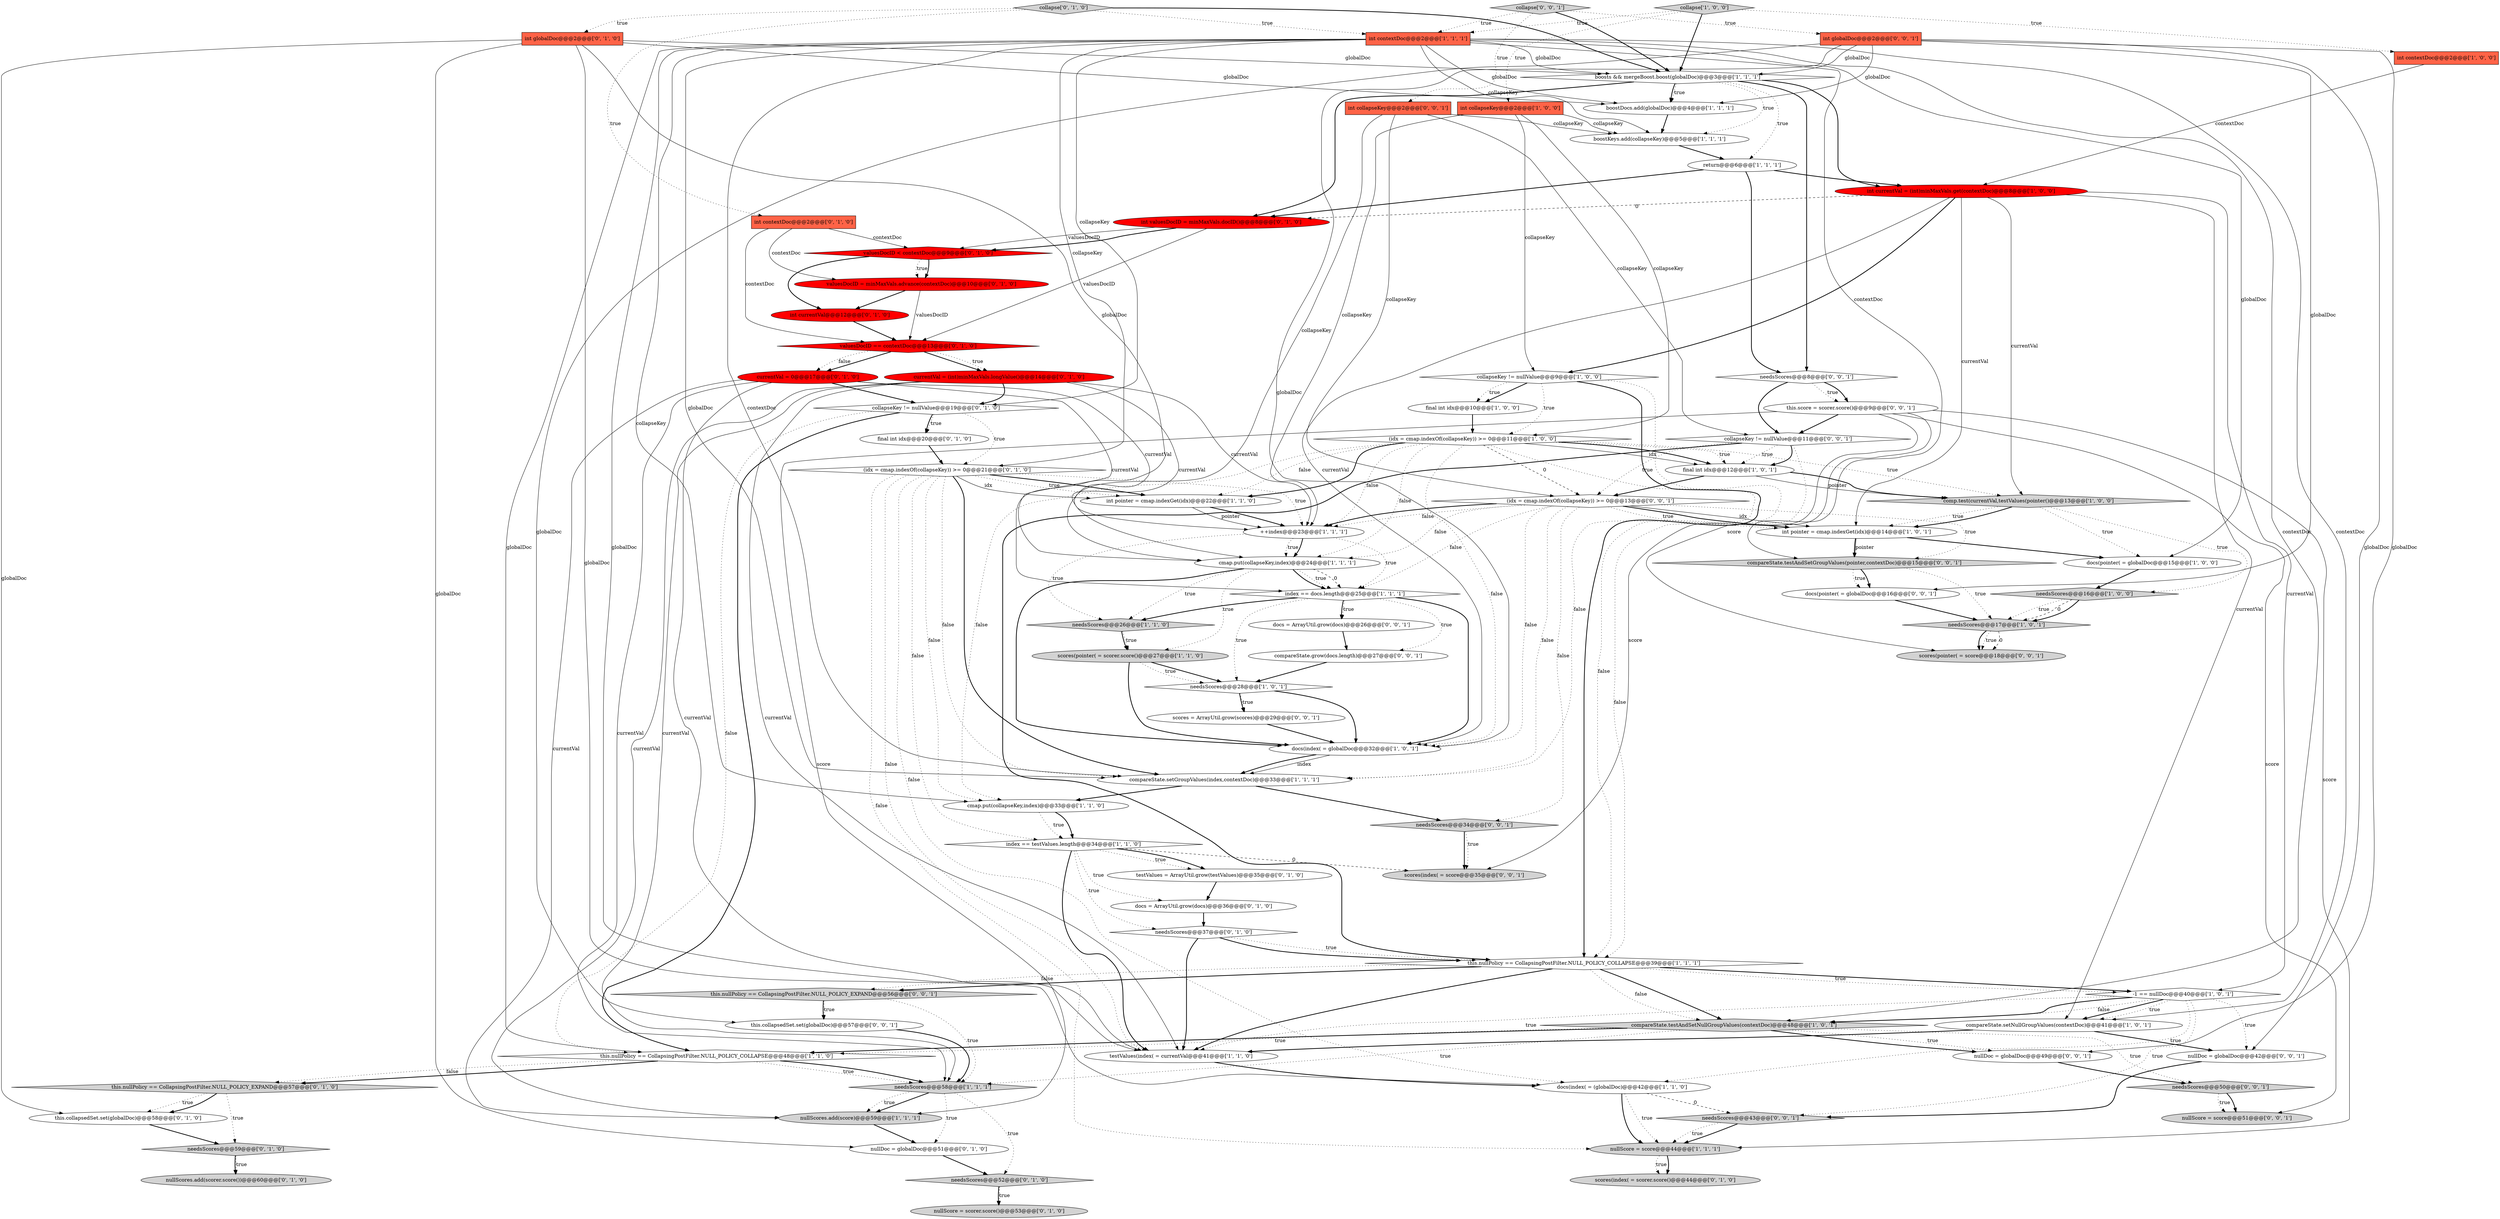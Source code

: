 digraph {
68 [style = filled, label = "scores(index( = score@@@35@@@['0', '0', '1']", fillcolor = lightgray, shape = ellipse image = "AAA0AAABBB3BBB"];
73 [style = filled, label = "collapse['0', '0', '1']", fillcolor = lightgray, shape = diamond image = "AAA0AAABBB3BBB"];
47 [style = filled, label = "valuesDocID == contextDoc@@@13@@@['0', '1', '0']", fillcolor = red, shape = diamond image = "AAA1AAABBB2BBB"];
14 [style = filled, label = "needsScores@@@26@@@['1', '1', '0']", fillcolor = lightgray, shape = diamond image = "AAA0AAABBB1BBB"];
76 [style = filled, label = "compareState.grow(docs.length)@@@27@@@['0', '0', '1']", fillcolor = white, shape = ellipse image = "AAA0AAABBB3BBB"];
1 [style = filled, label = "return@@@6@@@['1', '1', '1']", fillcolor = white, shape = ellipse image = "AAA0AAABBB1BBB"];
59 [style = filled, label = "this.nullPolicy == CollapsingPostFilter.NULL_POLICY_EXPAND@@@57@@@['0', '1', '0']", fillcolor = lightgray, shape = diamond image = "AAA0AAABBB2BBB"];
51 [style = filled, label = "nullScores.add(scorer.score())@@@60@@@['0', '1', '0']", fillcolor = lightgray, shape = ellipse image = "AAA0AAABBB2BBB"];
56 [style = filled, label = "final int idx@@@20@@@['0', '1', '0']", fillcolor = white, shape = ellipse image = "AAA0AAABBB2BBB"];
75 [style = filled, label = "this.score = scorer.score()@@@9@@@['0', '0', '1']", fillcolor = white, shape = ellipse image = "AAA0AAABBB3BBB"];
11 [style = filled, label = "int pointer = cmap.indexGet(idx)@@@22@@@['1', '1', '0']", fillcolor = white, shape = ellipse image = "AAA0AAABBB1BBB"];
21 [style = filled, label = "boosts && mergeBoost.boost(globalDoc)@@@3@@@['1', '1', '1']", fillcolor = white, shape = diamond image = "AAA0AAABBB1BBB"];
54 [style = filled, label = "int currentVal@@@12@@@['0', '1', '0']", fillcolor = red, shape = ellipse image = "AAA1AAABBB2BBB"];
74 [style = filled, label = "needsScores@@@34@@@['0', '0', '1']", fillcolor = lightgray, shape = diamond image = "AAA0AAABBB3BBB"];
82 [style = filled, label = "docs = ArrayUtil.grow(docs)@@@26@@@['0', '0', '1']", fillcolor = white, shape = ellipse image = "AAA0AAABBB3BBB"];
32 [style = filled, label = "int currentVal = (int)minMaxVals.get(contextDoc)@@@8@@@['1', '0', '0']", fillcolor = red, shape = ellipse image = "AAA1AAABBB1BBB"];
20 [style = filled, label = "needsScores@@@28@@@['1', '0', '1']", fillcolor = white, shape = diamond image = "AAA0AAABBB1BBB"];
65 [style = filled, label = "nullDoc = globalDoc@@@42@@@['0', '0', '1']", fillcolor = white, shape = ellipse image = "AAA0AAABBB3BBB"];
35 [style = filled, label = "docs(index( = (globalDoc)@@@42@@@['1', '1', '0']", fillcolor = white, shape = ellipse image = "AAA0AAABBB1BBB"];
50 [style = filled, label = "needsScores@@@37@@@['0', '1', '0']", fillcolor = white, shape = diamond image = "AAA0AAABBB2BBB"];
33 [style = filled, label = "collapseKey != nullValue@@@9@@@['1', '0', '0']", fillcolor = white, shape = diamond image = "AAA0AAABBB1BBB"];
15 [style = filled, label = "cmap.put(collapseKey,index)@@@33@@@['1', '1', '0']", fillcolor = white, shape = ellipse image = "AAA0AAABBB1BBB"];
30 [style = filled, label = "testValues(index( = currentVal@@@41@@@['1', '1', '0']", fillcolor = white, shape = ellipse image = "AAA0AAABBB1BBB"];
49 [style = filled, label = "int contextDoc@@@2@@@['0', '1', '0']", fillcolor = tomato, shape = box image = "AAA0AAABBB2BBB"];
41 [style = filled, label = "valuesDocID < contextDoc@@@9@@@['0', '1', '0']", fillcolor = red, shape = diamond image = "AAA1AAABBB2BBB"];
31 [style = filled, label = "compareState.setNullGroupValues(contextDoc)@@@41@@@['1', '0', '1']", fillcolor = white, shape = ellipse image = "AAA0AAABBB1BBB"];
72 [style = filled, label = "needsScores@@@43@@@['0', '0', '1']", fillcolor = lightgray, shape = diamond image = "AAA0AAABBB3BBB"];
29 [style = filled, label = "compareState.setGroupValues(index,contextDoc)@@@33@@@['1', '1', '1']", fillcolor = white, shape = ellipse image = "AAA0AAABBB1BBB"];
44 [style = filled, label = "this.collapsedSet.set(globalDoc)@@@58@@@['0', '1', '0']", fillcolor = white, shape = ellipse image = "AAA0AAABBB2BBB"];
81 [style = filled, label = "docs(pointer( = globalDoc@@@16@@@['0', '0', '1']", fillcolor = white, shape = ellipse image = "AAA0AAABBB3BBB"];
70 [style = filled, label = "nullScore = score@@@51@@@['0', '0', '1']", fillcolor = lightgray, shape = ellipse image = "AAA0AAABBB3BBB"];
52 [style = filled, label = "int valuesDocID = minMaxVals.docID()@@@8@@@['0', '1', '0']", fillcolor = red, shape = ellipse image = "AAA1AAABBB2BBB"];
26 [style = filled, label = "docs(index( = globalDoc@@@32@@@['1', '0', '1']", fillcolor = white, shape = ellipse image = "AAA0AAABBB1BBB"];
0 [style = filled, label = "++index@@@23@@@['1', '1', '1']", fillcolor = white, shape = ellipse image = "AAA0AAABBB1BBB"];
24 [style = filled, label = "int contextDoc@@@2@@@['1', '1', '1']", fillcolor = tomato, shape = box image = "AAA0AAABBB1BBB"];
25 [style = filled, label = "needsScores@@@16@@@['1', '0', '0']", fillcolor = lightgray, shape = diamond image = "AAA0AAABBB1BBB"];
84 [style = filled, label = "compareState.testAndSetGroupValues(pointer,contextDoc)@@@15@@@['0', '0', '1']", fillcolor = lightgray, shape = diamond image = "AAA0AAABBB3BBB"];
5 [style = filled, label = "int collapseKey@@@2@@@['1', '0', '0']", fillcolor = tomato, shape = box image = "AAA0AAABBB1BBB"];
66 [style = filled, label = "int globalDoc@@@2@@@['0', '0', '1']", fillcolor = tomato, shape = box image = "AAA0AAABBB3BBB"];
17 [style = filled, label = "scores(pointer( = scorer.score()@@@27@@@['1', '1', '0']", fillcolor = lightgray, shape = ellipse image = "AAA0AAABBB1BBB"];
43 [style = filled, label = "docs = ArrayUtil.grow(docs)@@@36@@@['0', '1', '0']", fillcolor = white, shape = ellipse image = "AAA0AAABBB2BBB"];
62 [style = filled, label = "testValues = ArrayUtil.grow(testValues)@@@35@@@['0', '1', '0']", fillcolor = white, shape = ellipse image = "AAA0AAABBB2BBB"];
10 [style = filled, label = "this.nullPolicy == CollapsingPostFilter.NULL_POLICY_COLLAPSE@@@48@@@['1', '1', '0']", fillcolor = white, shape = diamond image = "AAA0AAABBB1BBB"];
2 [style = filled, label = "index == docs.length@@@25@@@['1', '1', '1']", fillcolor = white, shape = diamond image = "AAA0AAABBB1BBB"];
63 [style = filled, label = "collapseKey != nullValue@@@11@@@['0', '0', '1']", fillcolor = white, shape = diamond image = "AAA0AAABBB3BBB"];
36 [style = filled, label = "comp.test(currentVal,testValues(pointer()@@@13@@@['1', '0', '0']", fillcolor = lightgray, shape = diamond image = "AAA0AAABBB1BBB"];
16 [style = filled, label = "this.nullPolicy == CollapsingPostFilter.NULL_POLICY_COLLAPSE@@@39@@@['1', '1', '1']", fillcolor = white, shape = diamond image = "AAA0AAABBB1BBB"];
13 [style = filled, label = "int contextDoc@@@2@@@['1', '0', '0']", fillcolor = tomato, shape = box image = "AAA0AAABBB1BBB"];
42 [style = filled, label = "scores(index( = scorer.score()@@@44@@@['0', '1', '0']", fillcolor = lightgray, shape = ellipse image = "AAA0AAABBB2BBB"];
53 [style = filled, label = "int globalDoc@@@2@@@['0', '1', '0']", fillcolor = tomato, shape = box image = "AAA0AAABBB2BBB"];
7 [style = filled, label = "cmap.put(collapseKey,index)@@@24@@@['1', '1', '1']", fillcolor = white, shape = ellipse image = "AAA0AAABBB1BBB"];
8 [style = filled, label = "compareState.testAndSetNullGroupValues(contextDoc)@@@48@@@['1', '0', '1']", fillcolor = lightgray, shape = diamond image = "AAA0AAABBB1BBB"];
55 [style = filled, label = "collapse['0', '1', '0']", fillcolor = lightgray, shape = diamond image = "AAA0AAABBB2BBB"];
71 [style = filled, label = "(idx = cmap.indexOf(collapseKey)) >= 0@@@13@@@['0', '0', '1']", fillcolor = white, shape = diamond image = "AAA0AAABBB3BBB"];
83 [style = filled, label = "scores(pointer( = score@@@18@@@['0', '0', '1']", fillcolor = lightgray, shape = ellipse image = "AAA0AAABBB3BBB"];
34 [style = filled, label = "nullScore = score@@@44@@@['1', '1', '1']", fillcolor = lightgray, shape = ellipse image = "AAA0AAABBB1BBB"];
6 [style = filled, label = "needsScores@@@17@@@['1', '0', '1']", fillcolor = lightgray, shape = diamond image = "AAA0AAABBB1BBB"];
78 [style = filled, label = "scores = ArrayUtil.grow(scores)@@@29@@@['0', '0', '1']", fillcolor = white, shape = ellipse image = "AAA0AAABBB3BBB"];
23 [style = filled, label = "nullScores.add(score)@@@59@@@['1', '1', '1']", fillcolor = lightgray, shape = ellipse image = "AAA0AAABBB1BBB"];
57 [style = filled, label = "needsScores@@@52@@@['0', '1', '0']", fillcolor = lightgray, shape = diamond image = "AAA0AAABBB2BBB"];
39 [style = filled, label = "currentVal = 0@@@17@@@['0', '1', '0']", fillcolor = red, shape = ellipse image = "AAA1AAABBB2BBB"];
40 [style = filled, label = "nullScore = scorer.score()@@@53@@@['0', '1', '0']", fillcolor = lightgray, shape = ellipse image = "AAA0AAABBB2BBB"];
22 [style = filled, label = "final int idx@@@12@@@['1', '0', '1']", fillcolor = white, shape = ellipse image = "AAA0AAABBB1BBB"];
64 [style = filled, label = "int collapseKey@@@2@@@['0', '0', '1']", fillcolor = tomato, shape = box image = "AAA0AAABBB3BBB"];
46 [style = filled, label = "(idx = cmap.indexOf(collapseKey)) >= 0@@@21@@@['0', '1', '0']", fillcolor = white, shape = diamond image = "AAA0AAABBB2BBB"];
19 [style = filled, label = "docs(pointer( = globalDoc@@@15@@@['1', '0', '0']", fillcolor = white, shape = ellipse image = "AAA0AAABBB1BBB"];
61 [style = filled, label = "collapseKey != nullValue@@@19@@@['0', '1', '0']", fillcolor = white, shape = diamond image = "AAA0AAABBB2BBB"];
37 [style = filled, label = "-1 == nullDoc@@@40@@@['1', '0', '1']", fillcolor = white, shape = diamond image = "AAA0AAABBB1BBB"];
67 [style = filled, label = "this.collapsedSet.set(globalDoc)@@@57@@@['0', '0', '1']", fillcolor = white, shape = ellipse image = "AAA0AAABBB3BBB"];
4 [style = filled, label = "(idx = cmap.indexOf(collapseKey)) >= 0@@@11@@@['1', '0', '0']", fillcolor = white, shape = diamond image = "AAA0AAABBB1BBB"];
45 [style = filled, label = "nullDoc = globalDoc@@@51@@@['0', '1', '0']", fillcolor = white, shape = ellipse image = "AAA0AAABBB2BBB"];
48 [style = filled, label = "currentVal = (int)minMaxVals.longValue()@@@14@@@['0', '1', '0']", fillcolor = red, shape = ellipse image = "AAA1AAABBB2BBB"];
28 [style = filled, label = "boostDocs.add(globalDoc)@@@4@@@['1', '1', '1']", fillcolor = white, shape = ellipse image = "AAA0AAABBB1BBB"];
60 [style = filled, label = "needsScores@@@59@@@['0', '1', '0']", fillcolor = lightgray, shape = diamond image = "AAA0AAABBB2BBB"];
12 [style = filled, label = "collapse['1', '0', '0']", fillcolor = lightgray, shape = diamond image = "AAA0AAABBB1BBB"];
69 [style = filled, label = "needsScores@@@8@@@['0', '0', '1']", fillcolor = white, shape = diamond image = "AAA0AAABBB3BBB"];
9 [style = filled, label = "index == testValues.length@@@34@@@['1', '1', '0']", fillcolor = white, shape = diamond image = "AAA0AAABBB1BBB"];
79 [style = filled, label = "this.nullPolicy == CollapsingPostFilter.NULL_POLICY_EXPAND@@@56@@@['0', '0', '1']", fillcolor = lightgray, shape = diamond image = "AAA0AAABBB3BBB"];
80 [style = filled, label = "nullDoc = globalDoc@@@49@@@['0', '0', '1']", fillcolor = white, shape = ellipse image = "AAA0AAABBB3BBB"];
18 [style = filled, label = "final int idx@@@10@@@['1', '0', '0']", fillcolor = white, shape = ellipse image = "AAA0AAABBB1BBB"];
77 [style = filled, label = "needsScores@@@50@@@['0', '0', '1']", fillcolor = lightgray, shape = diamond image = "AAA0AAABBB3BBB"];
38 [style = filled, label = "boostKeys.add(collapseKey)@@@5@@@['1', '1', '1']", fillcolor = white, shape = ellipse image = "AAA0AAABBB1BBB"];
58 [style = filled, label = "valuesDocID = minMaxVals.advance(contextDoc)@@@10@@@['0', '1', '0']", fillcolor = red, shape = ellipse image = "AAA1AAABBB2BBB"];
27 [style = filled, label = "int pointer = cmap.indexGet(idx)@@@14@@@['1', '0', '1']", fillcolor = white, shape = ellipse image = "AAA0AAABBB1BBB"];
3 [style = filled, label = "needsScores@@@58@@@['1', '1', '1']", fillcolor = lightgray, shape = diamond image = "AAA0AAABBB1BBB"];
49->41 [style = solid, label="contextDoc"];
8->10 [style = bold, label=""];
13->32 [style = solid, label="contextDoc"];
79->67 [style = dotted, label="true"];
29->15 [style = bold, label=""];
33->16 [style = dotted, label="false"];
16->37 [style = bold, label=""];
71->7 [style = dotted, label="false"];
1->69 [style = bold, label=""];
2->26 [style = bold, label=""];
39->30 [style = solid, label="currentVal"];
48->3 [style = solid, label="currentVal"];
61->46 [style = dotted, label="true"];
61->56 [style = bold, label=""];
53->44 [style = solid, label="globalDoc"];
69->75 [style = dotted, label="true"];
24->15 [style = solid, label="collapseKey"];
37->72 [style = dotted, label="true"];
20->26 [style = bold, label=""];
23->45 [style = bold, label=""];
32->27 [style = solid, label="currentVal"];
28->38 [style = bold, label=""];
39->61 [style = bold, label=""];
63->71 [style = dotted, label="true"];
10->3 [style = dotted, label="true"];
73->21 [style = bold, label=""];
24->61 [style = solid, label="collapseKey"];
14->17 [style = bold, label=""];
21->52 [style = bold, label=""];
48->61 [style = bold, label=""];
16->79 [style = dotted, label="false"];
25->6 [style = bold, label=""];
24->28 [style = solid, label="globalDoc"];
9->62 [style = dotted, label="true"];
61->10 [style = bold, label=""];
77->70 [style = bold, label=""];
53->35 [style = solid, label="globalDoc"];
66->26 [style = solid, label="globalDoc"];
21->38 [style = dotted, label="true"];
15->9 [style = dotted, label="true"];
21->28 [style = bold, label=""];
37->31 [style = dotted, label="true"];
7->26 [style = bold, label=""];
45->57 [style = bold, label=""];
63->22 [style = bold, label=""];
82->76 [style = bold, label=""];
35->72 [style = dashed, label="0"];
37->8 [style = dotted, label="false"];
33->18 [style = bold, label=""];
41->58 [style = dotted, label="true"];
37->31 [style = bold, label=""];
24->21 [style = solid, label="globalDoc"];
2->14 [style = bold, label=""];
48->30 [style = solid, label="currentVal"];
31->30 [style = bold, label=""];
46->0 [style = dotted, label="true"];
66->80 [style = solid, label="globalDoc"];
49->58 [style = solid, label="contextDoc"];
46->15 [style = dotted, label="false"];
22->71 [style = bold, label=""];
4->36 [style = dotted, label="true"];
7->2 [style = dashed, label="0"];
27->19 [style = bold, label=""];
41->54 [style = bold, label=""];
71->26 [style = dotted, label="false"];
39->7 [style = solid, label="currentVal"];
75->70 [style = solid, label="score"];
41->58 [style = bold, label=""];
6->83 [style = dashed, label="0"];
67->3 [style = bold, label=""];
6->83 [style = bold, label=""];
64->38 [style = solid, label="collapseKey"];
0->7 [style = dotted, label="true"];
17->20 [style = bold, label=""];
46->11 [style = solid, label="idx"];
59->60 [style = dotted, label="true"];
17->20 [style = dotted, label="true"];
2->20 [style = dotted, label="true"];
53->21 [style = solid, label="globalDoc"];
66->81 [style = solid, label="globalDoc"];
71->29 [style = dotted, label="false"];
66->28 [style = solid, label="globalDoc"];
60->51 [style = bold, label=""];
75->23 [style = solid, label="score"];
33->16 [style = bold, label=""];
24->84 [style = solid, label="contextDoc"];
33->4 [style = dotted, label="true"];
4->7 [style = dotted, label="false"];
57->40 [style = bold, label=""];
47->48 [style = bold, label=""];
59->44 [style = dotted, label="true"];
12->21 [style = bold, label=""];
53->28 [style = solid, label="globalDoc"];
32->36 [style = solid, label="currentVal"];
73->66 [style = dotted, label="true"];
50->30 [style = bold, label=""];
10->59 [style = bold, label=""];
79->3 [style = dotted, label="true"];
75->68 [style = solid, label="score"];
4->71 [style = dashed, label="0"];
5->0 [style = solid, label="collapseKey"];
84->6 [style = dotted, label="true"];
56->46 [style = bold, label=""];
61->10 [style = dotted, label="false"];
34->42 [style = bold, label=""];
47->39 [style = bold, label=""];
47->39 [style = dotted, label="false"];
46->29 [style = dotted, label="false"];
53->2 [style = solid, label="globalDoc"];
32->37 [style = solid, label="currentVal"];
21->28 [style = dotted, label="true"];
58->54 [style = bold, label=""];
4->15 [style = dotted, label="false"];
19->25 [style = bold, label=""];
0->7 [style = bold, label=""];
32->31 [style = solid, label="currentVal"];
63->16 [style = dotted, label="false"];
3->23 [style = bold, label=""];
24->10 [style = solid, label="globalDoc"];
2->76 [style = dotted, label="true"];
71->74 [style = dotted, label="false"];
18->4 [style = bold, label=""];
24->31 [style = solid, label="contextDoc"];
24->30 [style = solid, label="globalDoc"];
4->29 [style = dotted, label="false"];
62->43 [style = bold, label=""];
4->22 [style = dotted, label="true"];
57->40 [style = dotted, label="true"];
7->2 [style = bold, label=""];
15->9 [style = bold, label=""];
65->72 [style = bold, label=""];
55->53 [style = dotted, label="true"];
9->43 [style = dotted, label="true"];
33->18 [style = dotted, label="true"];
25->6 [style = dotted, label="true"];
1->32 [style = bold, label=""];
22->36 [style = solid, label="pointer"];
0->14 [style = dotted, label="true"];
78->26 [style = bold, label=""];
4->0 [style = dotted, label="false"];
59->44 [style = bold, label=""];
35->34 [style = bold, label=""];
63->16 [style = bold, label=""];
7->17 [style = dotted, label="true"];
4->22 [style = solid, label="idx"];
52->41 [style = solid, label="valuesDocID"];
48->0 [style = solid, label="currentVal"];
4->22 [style = bold, label=""];
58->47 [style = solid, label="valuesDocID"];
3->23 [style = dotted, label="true"];
7->2 [style = dotted, label="true"];
11->0 [style = solid, label="pointer"];
16->79 [style = bold, label=""];
84->81 [style = dotted, label="true"];
27->84 [style = bold, label=""];
47->48 [style = dotted, label="true"];
55->49 [style = dotted, label="true"];
9->68 [style = dashed, label="0"];
16->8 [style = bold, label=""];
66->67 [style = solid, label="globalDoc"];
1->52 [style = bold, label=""];
5->33 [style = solid, label="collapseKey"];
46->9 [style = dotted, label="false"];
24->29 [style = solid, label="globalDoc"];
8->77 [style = dotted, label="true"];
81->6 [style = bold, label=""];
61->56 [style = dotted, label="true"];
32->52 [style = dashed, label="0"];
71->0 [style = dotted, label="false"];
52->41 [style = bold, label=""];
39->23 [style = solid, label="currentVal"];
69->75 [style = bold, label=""];
27->84 [style = solid, label="pointer"];
5->38 [style = solid, label="collapseKey"];
75->83 [style = solid, label="score"];
36->19 [style = dotted, label="true"];
8->3 [style = dotted, label="true"];
3->57 [style = dotted, label="true"];
32->33 [style = bold, label=""];
38->1 [style = bold, label=""];
48->23 [style = solid, label="currentVal"];
46->29 [style = bold, label=""];
24->38 [style = solid, label="collapseKey"];
32->26 [style = solid, label="currentVal"];
46->35 [style = dotted, label="false"];
14->17 [style = dotted, label="true"];
37->35 [style = dotted, label="true"];
71->0 [style = bold, label=""];
24->46 [style = solid, label="collapseKey"];
26->29 [style = solid, label="index"];
12->13 [style = dotted, label="true"];
30->35 [style = bold, label=""];
71->27 [style = solid, label="idx"];
66->65 [style = solid, label="globalDoc"];
73->24 [style = dotted, label="true"];
16->30 [style = bold, label=""];
74->68 [style = bold, label=""];
12->24 [style = dotted, label="true"];
20->78 [style = dotted, label="true"];
6->83 [style = dotted, label="true"];
20->78 [style = bold, label=""];
5->4 [style = solid, label="collapseKey"];
79->67 [style = bold, label=""];
72->34 [style = bold, label=""];
75->34 [style = solid, label="score"];
10->59 [style = dotted, label="false"];
46->11 [style = dotted, label="true"];
2->82 [style = dotted, label="true"];
24->19 [style = solid, label="globalDoc"];
2->82 [style = bold, label=""];
37->8 [style = bold, label=""];
16->8 [style = dotted, label="false"];
31->65 [style = bold, label=""];
48->7 [style = solid, label="currentVal"];
8->80 [style = dotted, label="true"];
8->80 [style = bold, label=""];
77->70 [style = dotted, label="true"];
60->51 [style = dotted, label="true"];
25->6 [style = dashed, label="0"];
16->37 [style = dotted, label="true"];
71->84 [style = dotted, label="true"];
53->45 [style = solid, label="globalDoc"];
36->27 [style = dotted, label="true"];
52->47 [style = solid, label="valuesDocID"];
17->26 [style = bold, label=""];
43->50 [style = bold, label=""];
44->60 [style = bold, label=""];
21->1 [style = dotted, label="true"];
55->21 [style = bold, label=""];
46->34 [style = dotted, label="false"];
26->29 [style = bold, label=""];
24->29 [style = solid, label="contextDoc"];
73->64 [style = dotted, label="true"];
74->68 [style = dotted, label="true"];
50->16 [style = bold, label=""];
10->3 [style = bold, label=""];
39->3 [style = solid, label="currentVal"];
9->62 [style = bold, label=""];
37->65 [style = dotted, label="true"];
24->8 [style = solid, label="contextDoc"];
9->30 [style = bold, label=""];
8->10 [style = dotted, label="true"];
72->34 [style = dotted, label="true"];
71->2 [style = dotted, label="false"];
21->69 [style = bold, label=""];
4->11 [style = dotted, label="false"];
39->0 [style = solid, label="currentVal"];
37->30 [style = dotted, label="true"];
63->22 [style = dotted, label="true"];
46->11 [style = bold, label=""];
46->30 [style = dotted, label="false"];
75->63 [style = bold, label=""];
50->16 [style = dotted, label="true"];
76->20 [style = bold, label=""];
49->47 [style = solid, label="contextDoc"];
9->50 [style = dotted, label="true"];
54->47 [style = bold, label=""];
11->0 [style = bold, label=""];
34->42 [style = dotted, label="true"];
36->27 [style = bold, label=""];
29->74 [style = bold, label=""];
71->27 [style = dotted, label="true"];
12->5 [style = dotted, label="true"];
3->45 [style = dotted, label="true"];
22->36 [style = bold, label=""];
71->27 [style = bold, label=""];
21->32 [style = bold, label=""];
64->63 [style = solid, label="collapseKey"];
64->7 [style = solid, label="collapseKey"];
80->77 [style = bold, label=""];
35->34 [style = dotted, label="true"];
55->24 [style = dotted, label="true"];
64->71 [style = solid, label="collapseKey"];
66->21 [style = solid, label="globalDoc"];
84->81 [style = bold, label=""];
4->26 [style = dotted, label="false"];
0->2 [style = dotted, label="true"];
4->11 [style = bold, label=""];
69->63 [style = bold, label=""];
36->25 [style = dotted, label="true"];
7->14 [style = dotted, label="true"];
}
